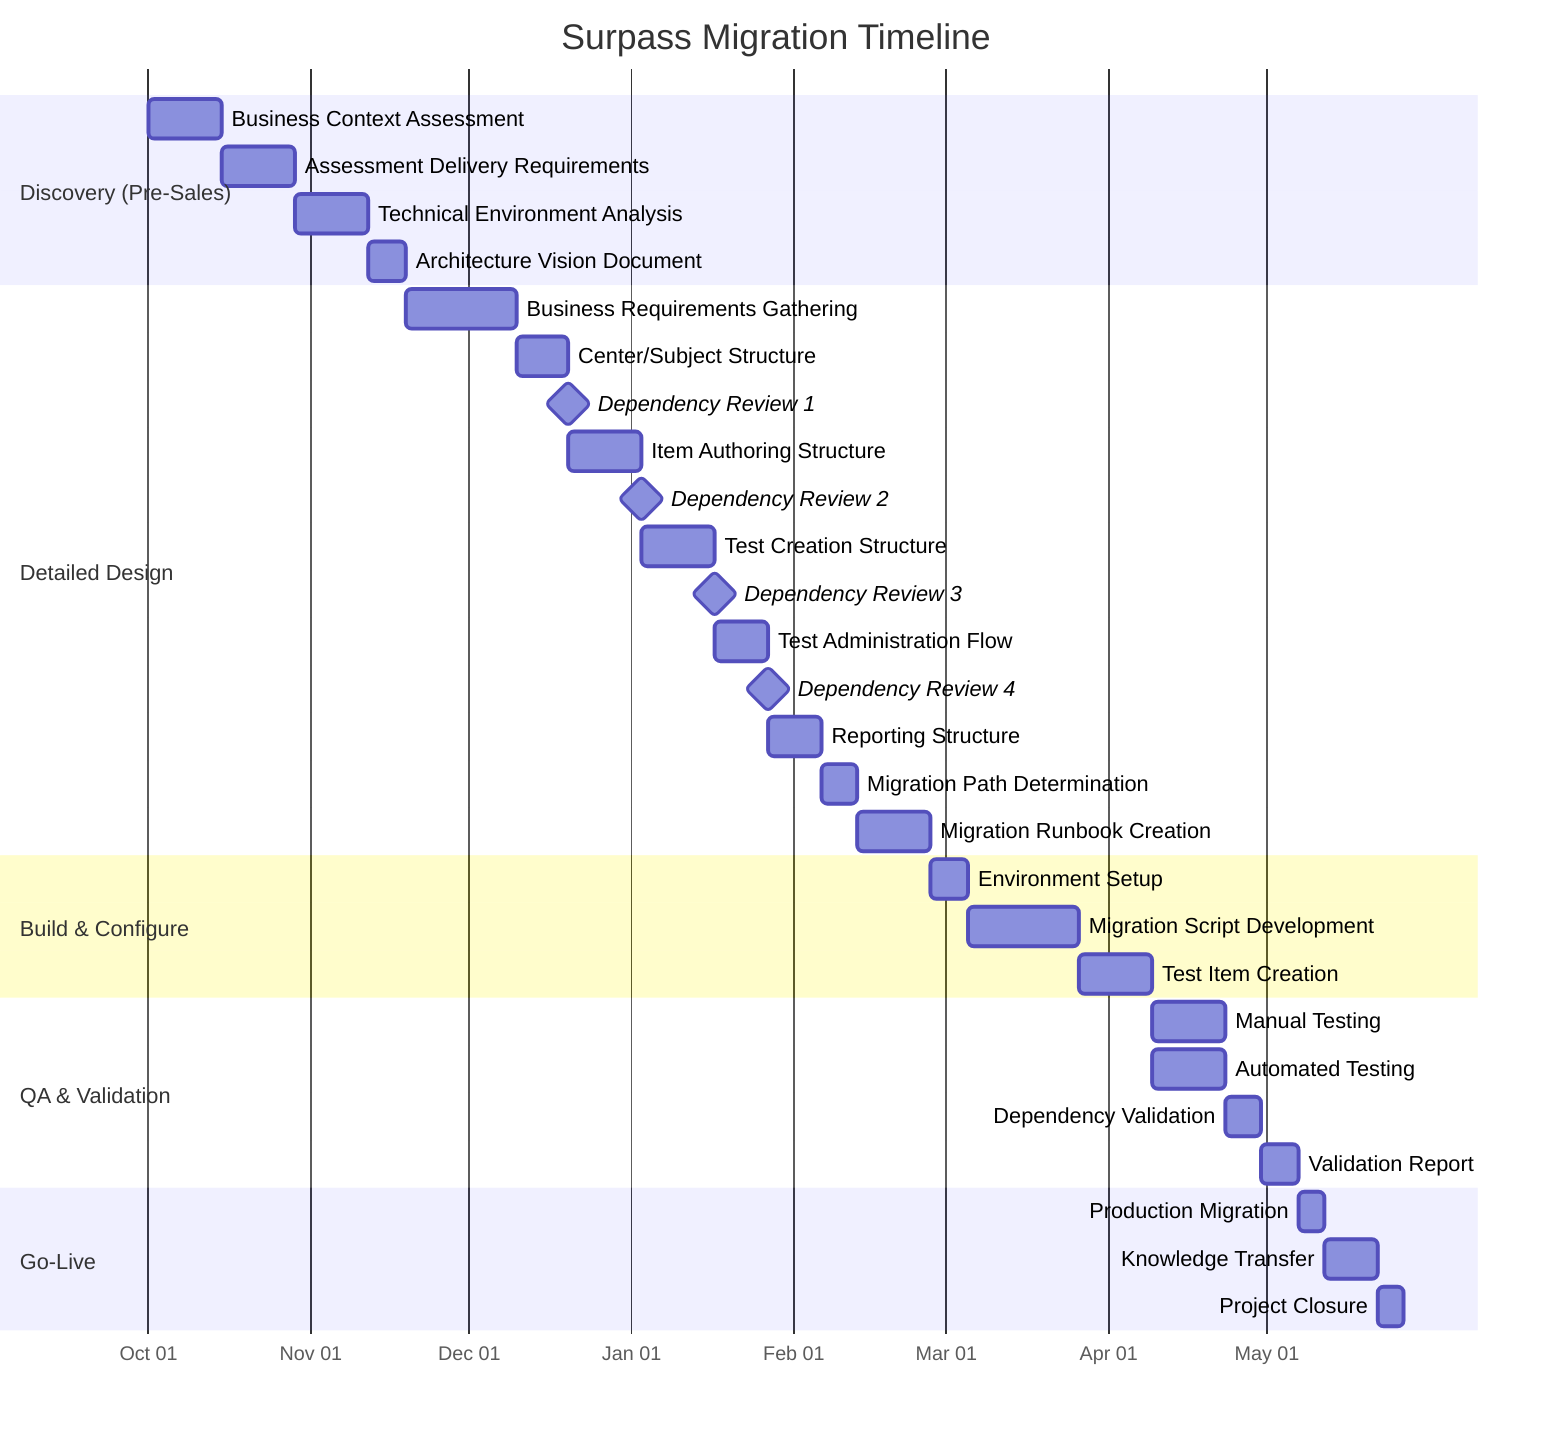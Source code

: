 gantt
    title Surpass Migration Timeline
    dateFormat  YYYY-MM-DD
    axisFormat %b %d
    
    section Discovery (Pre-Sales)
    Business Context Assessment       :discovery1, 2023-10-01, 14d
    Assessment Delivery Requirements  :discovery2, after discovery1, 14d
    Technical Environment Analysis    :discovery3, after discovery2, 14d
    Architecture Vision Document      :discovery4, after discovery3, 7d
    
    section Detailed Design
    Business Requirements Gathering   :design1, after discovery4, 21d
    Center/Subject Structure          :design2, after design1, 10d
    Dependency Review 1               :milestone, after design2, 0d
    Item Authoring Structure          :design3, after design2, 14d
    Dependency Review 2               :milestone, after design3, 0d
    Test Creation Structure           :design4, after design3, 14d
    Dependency Review 3               :milestone, after design4, 0d
    Test Administration Flow          :design5, after design4, 10d
    Dependency Review 4               :milestone, after design5, 0d
    Reporting Structure               :design6, after design5, 10d
    Migration Path Determination      :design7, after design6, 7d
    Migration Runbook Creation        :design8, after design7, 14d
    
    section Build & Configure
    Environment Setup                 :build1, after design8, 7d
    Migration Script Development      :build2, after build1, 21d
    Test Item Creation                :build3, after build2, 14d
    
    section QA & Validation
    Manual Testing                    :qa1, after build3, 14d
    Automated Testing                 :qa2, after build3, 14d
    Dependency Validation             :qa3, after qa1, 7d
    Validation Report                 :qa4, after qa3, 7d
    
    section Go-Live
    Production Migration              :golive1, after qa4, 5d
    Knowledge Transfer                :golive2, after golive1, 10d
    Project Closure                   :golive3, after golive2, 5d